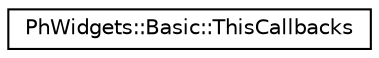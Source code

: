 digraph "Graphical Class Hierarchy"
{
  edge [fontname="Helvetica",fontsize="10",labelfontname="Helvetica",labelfontsize="10"];
  node [fontname="Helvetica",fontsize="10",shape=record];
  rankdir="LR";
  Node0 [label="PhWidgets::Basic::ThisCallbacks",height=0.2,width=0.4,color="black", fillcolor="white", style="filled",URL="$struct_ph_widgets_1_1_basic_1_1_this_callbacks.html"];
}

